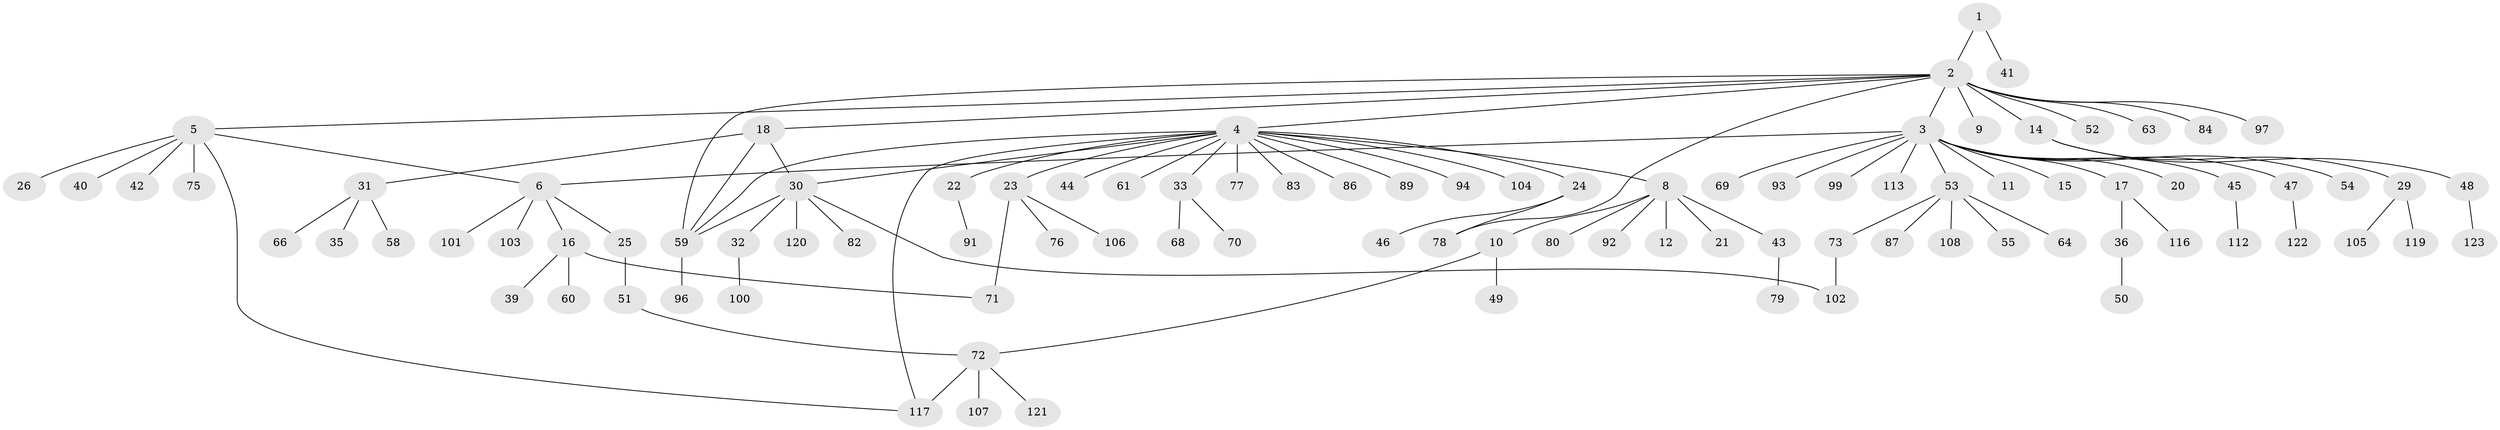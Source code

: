 // original degree distribution, {3: 0.08527131782945736, 9: 0.007751937984496124, 13: 0.007751937984496124, 12: 0.007751937984496124, 7: 0.03875968992248062, 6: 0.023255813953488372, 1: 0.5813953488372093, 2: 0.18604651162790697, 4: 0.03875968992248062, 5: 0.023255813953488372}
// Generated by graph-tools (version 1.1) at 2025/41/03/06/25 10:41:49]
// undirected, 97 vertices, 107 edges
graph export_dot {
graph [start="1"]
  node [color=gray90,style=filled];
  1 [super="+28"];
  2 [super="+7"];
  3 [super="+13"];
  4 [super="+19"];
  5 [super="+56"];
  6 [super="+37"];
  8 [super="+34"];
  9;
  10;
  11;
  12 [super="+129"];
  14 [super="+27"];
  15;
  16;
  17;
  18;
  20;
  21;
  22 [super="+65"];
  23 [super="+118"];
  24 [super="+74"];
  25;
  26 [super="+125"];
  29 [super="+95"];
  30 [super="+62"];
  31 [super="+67"];
  32 [super="+38"];
  33 [super="+111"];
  35 [super="+88"];
  36 [super="+57"];
  39;
  40;
  41;
  42;
  43;
  44;
  45 [super="+109"];
  46;
  47 [super="+90"];
  48 [super="+115"];
  49;
  50;
  51 [super="+85"];
  52;
  53 [super="+110"];
  54 [super="+124"];
  55;
  58;
  59 [super="+81"];
  60;
  61;
  63;
  64;
  66;
  68;
  69;
  70;
  71 [super="+128"];
  72 [super="+98"];
  73 [super="+114"];
  75;
  76;
  77;
  78;
  79;
  80;
  82;
  83;
  84;
  86;
  87;
  89;
  91;
  92 [super="+126"];
  93;
  94;
  96;
  97;
  99;
  100 [super="+127"];
  101;
  102;
  103;
  104;
  105;
  106;
  107;
  108;
  112;
  113;
  116;
  117;
  119;
  120;
  121;
  122;
  123;
  1 -- 2;
  1 -- 41;
  2 -- 3;
  2 -- 4;
  2 -- 5;
  2 -- 18;
  2 -- 52;
  2 -- 78;
  2 -- 97;
  2 -- 84;
  2 -- 9;
  2 -- 14;
  2 -- 63;
  2 -- 59;
  3 -- 6;
  3 -- 11;
  3 -- 17;
  3 -- 20;
  3 -- 45;
  3 -- 47;
  3 -- 53;
  3 -- 54;
  3 -- 69;
  3 -- 99;
  3 -- 113;
  3 -- 93;
  3 -- 15;
  4 -- 8;
  4 -- 24;
  4 -- 44;
  4 -- 61;
  4 -- 77;
  4 -- 86;
  4 -- 89;
  4 -- 104;
  4 -- 117;
  4 -- 33;
  4 -- 83;
  4 -- 22;
  4 -- 23;
  4 -- 94;
  4 -- 30;
  4 -- 59;
  5 -- 6;
  5 -- 26;
  5 -- 40;
  5 -- 42;
  5 -- 117;
  5 -- 75;
  6 -- 16;
  6 -- 25;
  6 -- 101;
  6 -- 103;
  8 -- 10;
  8 -- 12;
  8 -- 21;
  8 -- 43;
  8 -- 92;
  8 -- 80;
  10 -- 49;
  10 -- 72;
  14 -- 29;
  14 -- 48;
  16 -- 39;
  16 -- 60;
  16 -- 71;
  17 -- 36;
  17 -- 116;
  18 -- 30;
  18 -- 31;
  18 -- 59;
  22 -- 91;
  23 -- 76;
  23 -- 106;
  23 -- 71;
  24 -- 46;
  24 -- 78;
  25 -- 51;
  29 -- 105;
  29 -- 119;
  30 -- 32;
  30 -- 59;
  30 -- 82;
  30 -- 120;
  30 -- 102;
  31 -- 35;
  31 -- 58;
  31 -- 66;
  32 -- 100;
  33 -- 68;
  33 -- 70;
  36 -- 50;
  43 -- 79;
  45 -- 112;
  47 -- 122;
  48 -- 123;
  51 -- 72;
  53 -- 55;
  53 -- 64;
  53 -- 73;
  53 -- 87;
  53 -- 108;
  59 -- 96;
  72 -- 107;
  72 -- 117;
  72 -- 121;
  73 -- 102;
}
